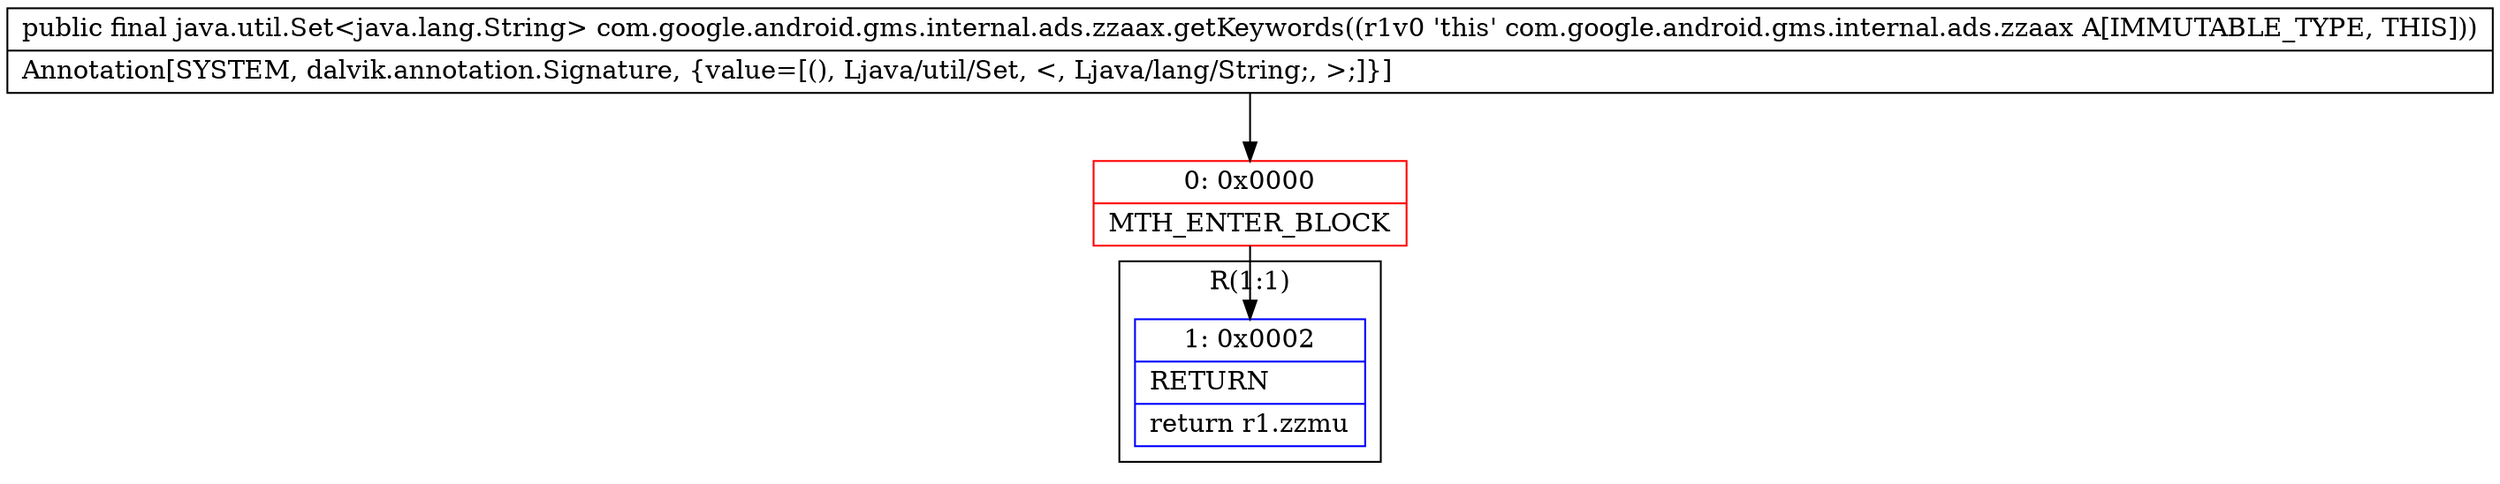 digraph "CFG forcom.google.android.gms.internal.ads.zzaax.getKeywords()Ljava\/util\/Set;" {
subgraph cluster_Region_1515849921 {
label = "R(1:1)";
node [shape=record,color=blue];
Node_1 [shape=record,label="{1\:\ 0x0002|RETURN\l|return r1.zzmu\l}"];
}
Node_0 [shape=record,color=red,label="{0\:\ 0x0000|MTH_ENTER_BLOCK\l}"];
MethodNode[shape=record,label="{public final java.util.Set\<java.lang.String\> com.google.android.gms.internal.ads.zzaax.getKeywords((r1v0 'this' com.google.android.gms.internal.ads.zzaax A[IMMUTABLE_TYPE, THIS]))  | Annotation[SYSTEM, dalvik.annotation.Signature, \{value=[(), Ljava\/util\/Set, \<, Ljava\/lang\/String;, \>;]\}]\l}"];
MethodNode -> Node_0;
Node_0 -> Node_1;
}


